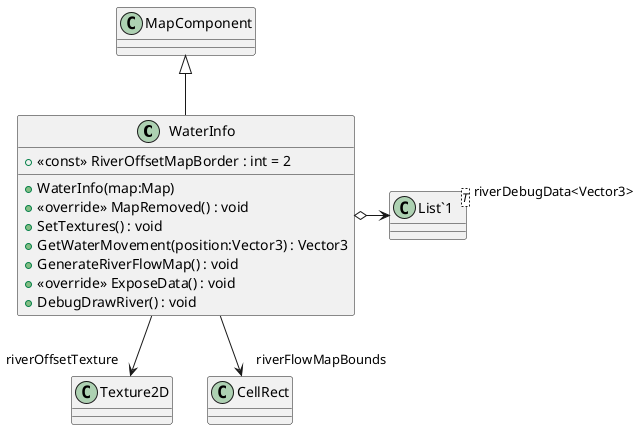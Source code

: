 @startuml
class WaterInfo {
    + <<const>> RiverOffsetMapBorder : int = 2
    + WaterInfo(map:Map)
    + <<override>> MapRemoved() : void
    + SetTextures() : void
    + GetWaterMovement(position:Vector3) : Vector3
    + GenerateRiverFlowMap() : void
    + <<override>> ExposeData() : void
    + DebugDrawRiver() : void
}
class "List`1"<T> {
}
MapComponent <|-- WaterInfo
WaterInfo --> "riverOffsetTexture" Texture2D
WaterInfo o-> "riverDebugData<Vector3>" "List`1"
WaterInfo --> "riverFlowMapBounds" CellRect
@enduml

